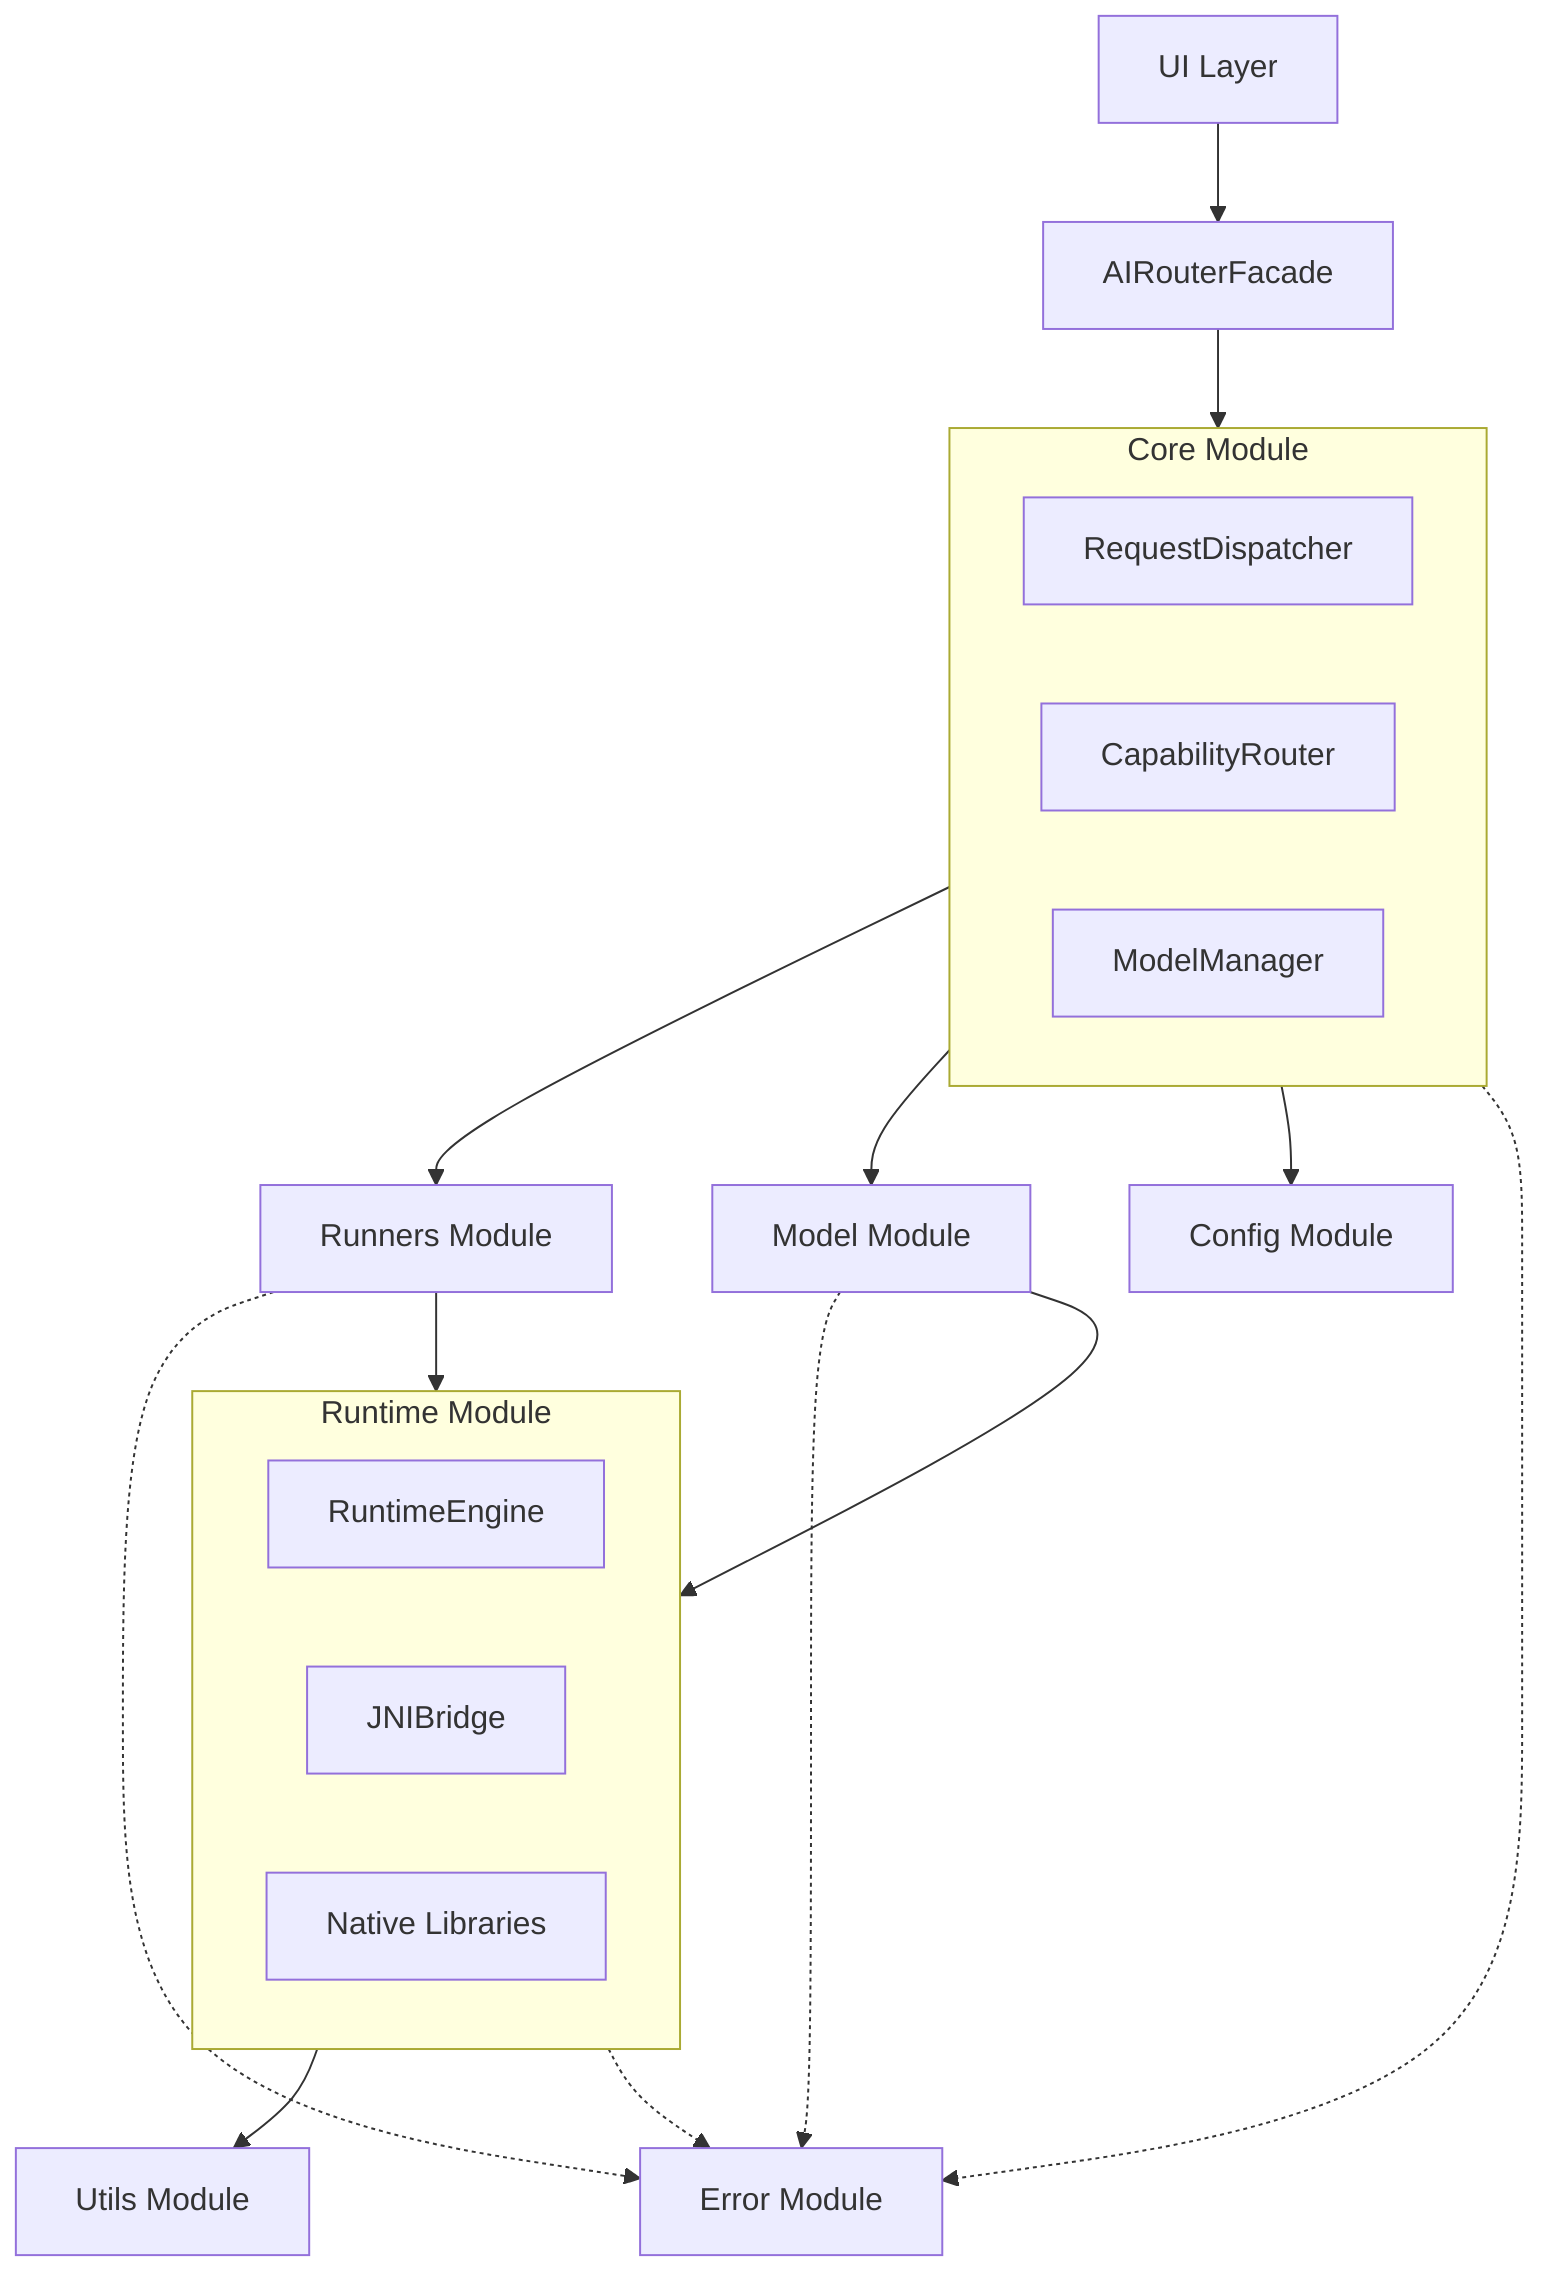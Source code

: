 flowchart TD
    UI[UI Layer] --> Facade[AIRouterFacade]
    Facade --> Core[Core Module]
    subgraph Core[Core Module]
        Dispatcher[RequestDispatcher]
        CapRouter[CapabilityRouter]
        ModelMgr[ModelManager]
    end
    Core --> Runners[Runners Module]
    Core --> Models[Model Module]
    Core --> Config[Config Module]
    Runners --> Runtime[Runtime Module]
    Models --> Runtime
    subgraph Runtime[Runtime Module]
        Engine[RuntimeEngine]
        JNI[JNIBridge]
        Native[Native Libraries]
    end
    Runtime --> Utils[Utils Module]
    Core -.-> Error[Error Module]
    Runners -.-> Error
    Models -.-> Error
    Runtime -.-> Error